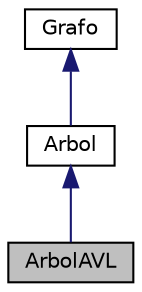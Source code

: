 digraph "ArbolAVL"
{
  edge [fontname="Helvetica",fontsize="10",labelfontname="Helvetica",labelfontsize="10"];
  node [fontname="Helvetica",fontsize="10",shape=record];
  Node0 [label="ArbolAVL",height=0.2,width=0.4,color="black", fillcolor="grey75", style="filled", fontcolor="black"];
  Node1 -> Node0 [dir="back",color="midnightblue",fontsize="10",style="solid",fontname="Helvetica"];
  Node1 [label="Arbol",height=0.2,width=0.4,color="black", fillcolor="white", style="filled",URL="$classArbol.html",tooltip="Implementación de un arbol binario basada en un grafo con listas de adyacencia. "];
  Node2 -> Node1 [dir="back",color="midnightblue",fontsize="10",style="solid",fontname="Helvetica"];
  Node2 [label="Grafo",height=0.2,width=0.4,color="black", fillcolor="white", style="filled",URL="$classGrafo.html"];
}
